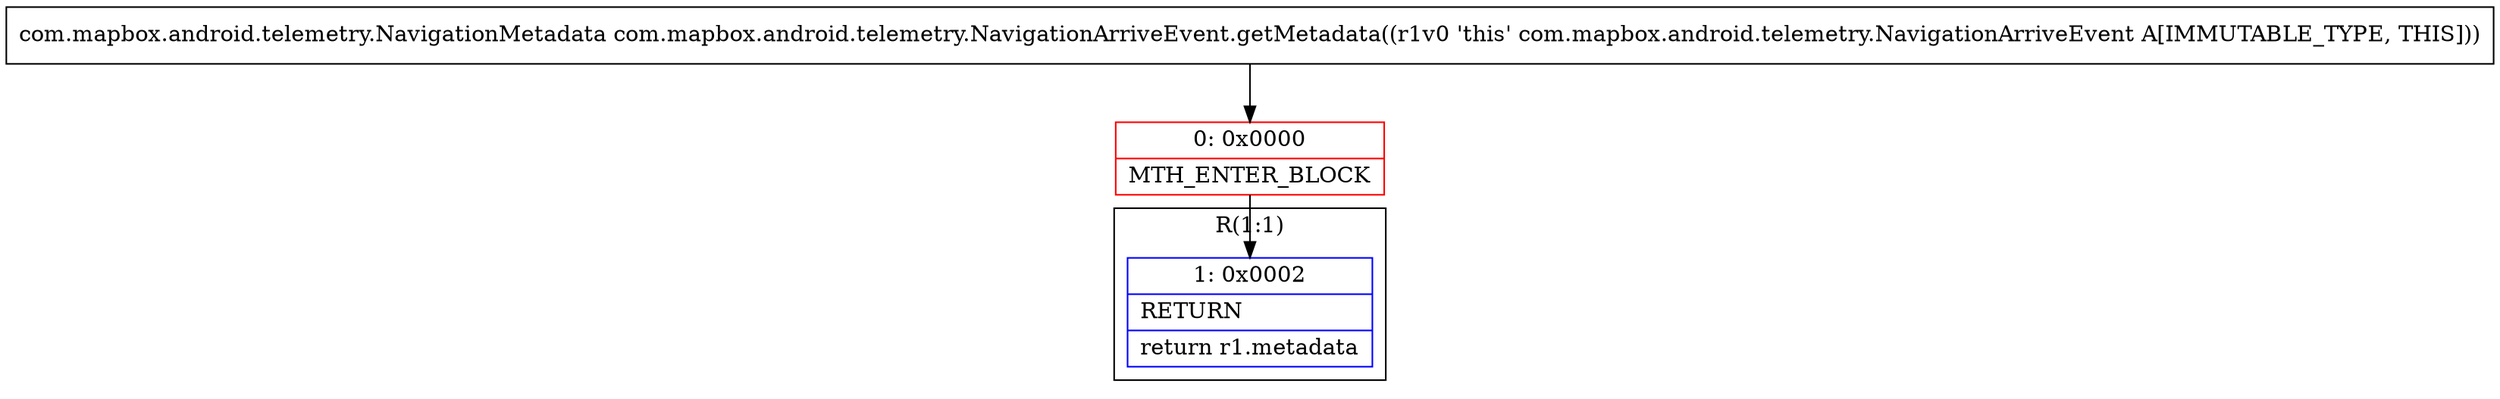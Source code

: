 digraph "CFG forcom.mapbox.android.telemetry.NavigationArriveEvent.getMetadata()Lcom\/mapbox\/android\/telemetry\/NavigationMetadata;" {
subgraph cluster_Region_1739103800 {
label = "R(1:1)";
node [shape=record,color=blue];
Node_1 [shape=record,label="{1\:\ 0x0002|RETURN\l|return r1.metadata\l}"];
}
Node_0 [shape=record,color=red,label="{0\:\ 0x0000|MTH_ENTER_BLOCK\l}"];
MethodNode[shape=record,label="{com.mapbox.android.telemetry.NavigationMetadata com.mapbox.android.telemetry.NavigationArriveEvent.getMetadata((r1v0 'this' com.mapbox.android.telemetry.NavigationArriveEvent A[IMMUTABLE_TYPE, THIS])) }"];
MethodNode -> Node_0;
Node_0 -> Node_1;
}

